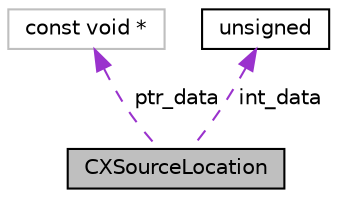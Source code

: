 digraph "CXSourceLocation"
{
 // LATEX_PDF_SIZE
  bgcolor="transparent";
  edge [fontname="Helvetica",fontsize="10",labelfontname="Helvetica",labelfontsize="10"];
  node [fontname="Helvetica",fontsize="10",shape=record];
  Node1 [label="CXSourceLocation",height=0.2,width=0.4,color="black", fillcolor="grey75", style="filled", fontcolor="black",tooltip="Identifies a specific source location within a translation unit."];
  Node2 -> Node1 [dir="back",color="darkorchid3",fontsize="10",style="dashed",label=" ptr_data" ,fontname="Helvetica"];
  Node2 [label="const void *",height=0.2,width=0.4,color="grey75",tooltip=" "];
  Node3 -> Node1 [dir="back",color="darkorchid3",fontsize="10",style="dashed",label=" int_data" ,fontname="Helvetica"];
  Node3 [label="unsigned",height=0.2,width=0.4,color="black",URL="$classunsigned.html",tooltip=" "];
}

